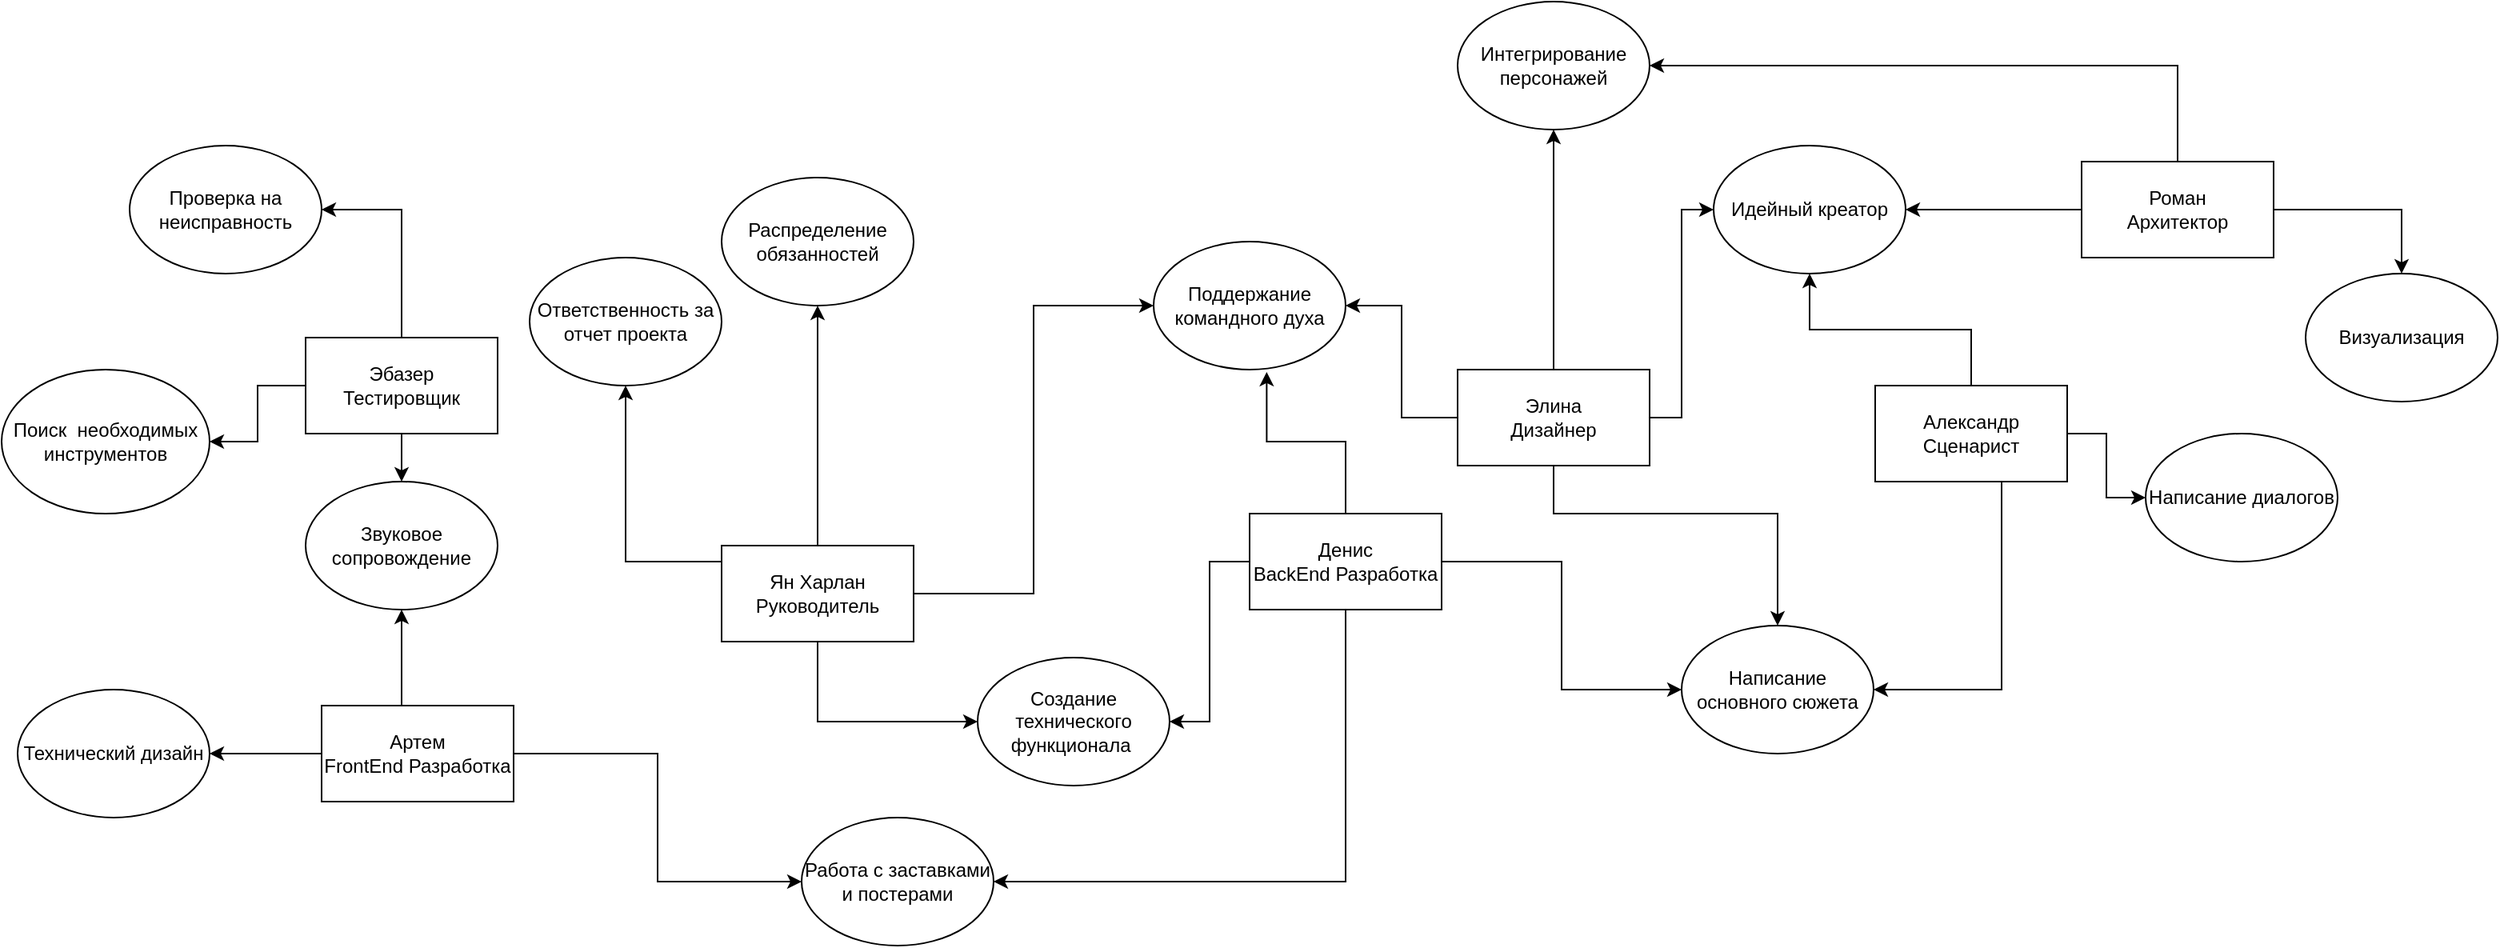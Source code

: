 <mxfile version="22.0.4" type="device">
  <diagram name="Страница — 1" id="JV8YKcm3u8q-qzBr_Cuy">
    <mxGraphModel dx="2389" dy="2042" grid="1" gridSize="10" guides="1" tooltips="1" connect="1" arrows="1" fold="1" page="1" pageScale="1" pageWidth="827" pageHeight="1169" math="0" shadow="0">
      <root>
        <mxCell id="0" />
        <mxCell id="1" parent="0" />
        <mxCell id="8Ma4UQDzt73iaHKF9du9-53" style="edgeStyle=orthogonalEdgeStyle;rounded=0;orthogonalLoop=1;jettySize=auto;html=1;entryX=0.5;entryY=1;entryDx=0;entryDy=0;" parent="1" source="8Ma4UQDzt73iaHKF9du9-1" target="8Ma4UQDzt73iaHKF9du9-6" edge="1">
          <mxGeometry relative="1" as="geometry" />
        </mxCell>
        <mxCell id="8Ma4UQDzt73iaHKF9du9-54" style="edgeStyle=orthogonalEdgeStyle;rounded=0;orthogonalLoop=1;jettySize=auto;html=1;entryX=0.5;entryY=1;entryDx=0;entryDy=0;" parent="1" source="8Ma4UQDzt73iaHKF9du9-1" target="8Ma4UQDzt73iaHKF9du9-32" edge="1">
          <mxGeometry relative="1" as="geometry">
            <Array as="points">
              <mxPoint x="340" y="40" />
            </Array>
          </mxGeometry>
        </mxCell>
        <mxCell id="vRmZhYgOUMVP_EocjGx0-15" style="edgeStyle=orthogonalEdgeStyle;rounded=0;orthogonalLoop=1;jettySize=auto;html=1;entryX=0;entryY=0.5;entryDx=0;entryDy=0;" parent="1" source="8Ma4UQDzt73iaHKF9du9-1" target="8Ma4UQDzt73iaHKF9du9-59" edge="1">
          <mxGeometry relative="1" as="geometry">
            <Array as="points">
              <mxPoint x="460" y="140" />
            </Array>
          </mxGeometry>
        </mxCell>
        <mxCell id="vRmZhYgOUMVP_EocjGx0-17" style="edgeStyle=orthogonalEdgeStyle;rounded=0;orthogonalLoop=1;jettySize=auto;html=1;entryX=0;entryY=0.5;entryDx=0;entryDy=0;" parent="1" source="8Ma4UQDzt73iaHKF9du9-1" target="8Ma4UQDzt73iaHKF9du9-27" edge="1">
          <mxGeometry relative="1" as="geometry" />
        </mxCell>
        <mxCell id="8Ma4UQDzt73iaHKF9du9-1" value="Ян Харлан&lt;br&gt;Руководитель" style="rounded=0;whiteSpace=wrap;html=1;" parent="1" vertex="1">
          <mxGeometry x="400" y="30" width="120" height="60" as="geometry" />
        </mxCell>
        <mxCell id="uGlZolg2-Hf3QeLErB-8-9" style="edgeStyle=orthogonalEdgeStyle;rounded=0;orthogonalLoop=1;jettySize=auto;html=1;entryX=0.5;entryY=0;entryDx=0;entryDy=0;" parent="1" source="8Ma4UQDzt73iaHKF9du9-3" target="uGlZolg2-Hf3QeLErB-8-8" edge="1">
          <mxGeometry relative="1" as="geometry" />
        </mxCell>
        <mxCell id="vRmZhYgOUMVP_EocjGx0-30" style="edgeStyle=orthogonalEdgeStyle;rounded=0;orthogonalLoop=1;jettySize=auto;html=1;entryX=1;entryY=0.5;entryDx=0;entryDy=0;" parent="1" source="8Ma4UQDzt73iaHKF9du9-3" target="uGlZolg2-Hf3QeLErB-8-10" edge="1">
          <mxGeometry relative="1" as="geometry">
            <Array as="points">
              <mxPoint x="1310" y="-270" />
            </Array>
          </mxGeometry>
        </mxCell>
        <mxCell id="vRmZhYgOUMVP_EocjGx0-36" style="edgeStyle=orthogonalEdgeStyle;rounded=0;orthogonalLoop=1;jettySize=auto;html=1;entryX=1;entryY=0.5;entryDx=0;entryDy=0;" parent="1" source="8Ma4UQDzt73iaHKF9du9-3" target="8Ma4UQDzt73iaHKF9du9-35" edge="1">
          <mxGeometry relative="1" as="geometry" />
        </mxCell>
        <mxCell id="8Ma4UQDzt73iaHKF9du9-3" value="Роман&lt;br&gt;Архитектор" style="rounded=0;whiteSpace=wrap;html=1;" parent="1" vertex="1">
          <mxGeometry x="1250" y="-210" width="120" height="60" as="geometry" />
        </mxCell>
        <mxCell id="8Ma4UQDzt73iaHKF9du9-48" style="edgeStyle=orthogonalEdgeStyle;rounded=0;orthogonalLoop=1;jettySize=auto;html=1;entryX=0.589;entryY=1.018;entryDx=0;entryDy=0;entryPerimeter=0;" parent="1" source="8Ma4UQDzt73iaHKF9du9-4" target="8Ma4UQDzt73iaHKF9du9-27" edge="1">
          <mxGeometry relative="1" as="geometry" />
        </mxCell>
        <mxCell id="vRmZhYgOUMVP_EocjGx0-12" style="edgeStyle=orthogonalEdgeStyle;rounded=0;orthogonalLoop=1;jettySize=auto;html=1;entryX=1;entryY=0.5;entryDx=0;entryDy=0;" parent="1" source="8Ma4UQDzt73iaHKF9du9-4" target="vRmZhYgOUMVP_EocjGx0-3" edge="1">
          <mxGeometry relative="1" as="geometry">
            <Array as="points">
              <mxPoint x="790" y="240" />
            </Array>
          </mxGeometry>
        </mxCell>
        <mxCell id="vRmZhYgOUMVP_EocjGx0-14" style="edgeStyle=orthogonalEdgeStyle;rounded=0;orthogonalLoop=1;jettySize=auto;html=1;entryX=1;entryY=0.5;entryDx=0;entryDy=0;" parent="1" source="8Ma4UQDzt73iaHKF9du9-4" target="8Ma4UQDzt73iaHKF9du9-59" edge="1">
          <mxGeometry relative="1" as="geometry" />
        </mxCell>
        <mxCell id="vRmZhYgOUMVP_EocjGx0-16" style="edgeStyle=orthogonalEdgeStyle;rounded=0;orthogonalLoop=1;jettySize=auto;html=1;entryX=0;entryY=0.5;entryDx=0;entryDy=0;" parent="1" source="8Ma4UQDzt73iaHKF9du9-4" target="8Ma4UQDzt73iaHKF9du9-15" edge="1">
          <mxGeometry relative="1" as="geometry" />
        </mxCell>
        <mxCell id="8Ma4UQDzt73iaHKF9du9-4" value="Денис&lt;br&gt;BackEnd Разработка&lt;br&gt;" style="rounded=0;whiteSpace=wrap;html=1;" parent="1" vertex="1">
          <mxGeometry x="730" y="10" width="120" height="60" as="geometry" />
        </mxCell>
        <mxCell id="8Ma4UQDzt73iaHKF9du9-6" value="Распределение обязанностей" style="ellipse;whiteSpace=wrap;html=1;" parent="1" vertex="1">
          <mxGeometry x="400" y="-200" width="120" height="80" as="geometry" />
        </mxCell>
        <mxCell id="uGlZolg2-Hf3QeLErB-8-7" style="edgeStyle=orthogonalEdgeStyle;rounded=0;orthogonalLoop=1;jettySize=auto;html=1;entryX=0.5;entryY=1;entryDx=0;entryDy=0;" parent="1" source="8Ma4UQDzt73iaHKF9du9-12" target="uGlZolg2-Hf3QeLErB-8-6" edge="1">
          <mxGeometry relative="1" as="geometry">
            <Array as="points">
              <mxPoint x="200" y="110" />
              <mxPoint x="200" y="110" />
            </Array>
          </mxGeometry>
        </mxCell>
        <mxCell id="vRmZhYgOUMVP_EocjGx0-6" style="edgeStyle=orthogonalEdgeStyle;rounded=0;orthogonalLoop=1;jettySize=auto;html=1;entryX=0;entryY=0.5;entryDx=0;entryDy=0;" parent="1" source="8Ma4UQDzt73iaHKF9du9-12" target="vRmZhYgOUMVP_EocjGx0-3" edge="1">
          <mxGeometry relative="1" as="geometry" />
        </mxCell>
        <mxCell id="vRmZhYgOUMVP_EocjGx0-8" style="edgeStyle=orthogonalEdgeStyle;rounded=0;orthogonalLoop=1;jettySize=auto;html=1;entryX=1;entryY=0.5;entryDx=0;entryDy=0;" parent="1" source="8Ma4UQDzt73iaHKF9du9-12" target="uGlZolg2-Hf3QeLErB-8-12" edge="1">
          <mxGeometry relative="1" as="geometry" />
        </mxCell>
        <mxCell id="8Ma4UQDzt73iaHKF9du9-12" value="Артем&lt;br&gt;FrontEnd Разработка" style="rounded=0;whiteSpace=wrap;html=1;" parent="1" vertex="1">
          <mxGeometry x="150" y="130" width="120" height="60" as="geometry" />
        </mxCell>
        <mxCell id="vRmZhYgOUMVP_EocjGx0-23" style="edgeStyle=orthogonalEdgeStyle;rounded=0;orthogonalLoop=1;jettySize=auto;html=1;entryX=1;entryY=0.5;entryDx=0;entryDy=0;" parent="1" source="8Ma4UQDzt73iaHKF9du9-13" target="8Ma4UQDzt73iaHKF9du9-27" edge="1">
          <mxGeometry relative="1" as="geometry" />
        </mxCell>
        <mxCell id="vRmZhYgOUMVP_EocjGx0-35" style="edgeStyle=orthogonalEdgeStyle;rounded=0;orthogonalLoop=1;jettySize=auto;html=1;entryX=0;entryY=0.5;entryDx=0;entryDy=0;" parent="1" source="8Ma4UQDzt73iaHKF9du9-13" target="8Ma4UQDzt73iaHKF9du9-35" edge="1">
          <mxGeometry relative="1" as="geometry" />
        </mxCell>
        <mxCell id="vRmZhYgOUMVP_EocjGx0-37" style="edgeStyle=orthogonalEdgeStyle;rounded=0;orthogonalLoop=1;jettySize=auto;html=1;entryX=0.5;entryY=1;entryDx=0;entryDy=0;" parent="1" source="8Ma4UQDzt73iaHKF9du9-13" target="uGlZolg2-Hf3QeLErB-8-10" edge="1">
          <mxGeometry relative="1" as="geometry" />
        </mxCell>
        <mxCell id="vRmZhYgOUMVP_EocjGx0-38" style="edgeStyle=orthogonalEdgeStyle;rounded=0;orthogonalLoop=1;jettySize=auto;html=1;entryX=0.5;entryY=0;entryDx=0;entryDy=0;" parent="1" source="8Ma4UQDzt73iaHKF9du9-13" target="8Ma4UQDzt73iaHKF9du9-15" edge="1">
          <mxGeometry relative="1" as="geometry">
            <Array as="points">
              <mxPoint x="920" y="10" />
              <mxPoint x="1060" y="10" />
            </Array>
          </mxGeometry>
        </mxCell>
        <mxCell id="8Ma4UQDzt73iaHKF9du9-13" value="Элина&lt;br&gt;Дизайнер" style="rounded=0;whiteSpace=wrap;html=1;" parent="1" vertex="1">
          <mxGeometry x="860" y="-80" width="120" height="60" as="geometry" />
        </mxCell>
        <mxCell id="vRmZhYgOUMVP_EocjGx0-18" style="edgeStyle=orthogonalEdgeStyle;rounded=0;orthogonalLoop=1;jettySize=auto;html=1;entryX=0.5;entryY=1;entryDx=0;entryDy=0;" parent="1" source="8Ma4UQDzt73iaHKF9du9-14" target="8Ma4UQDzt73iaHKF9du9-35" edge="1">
          <mxGeometry relative="1" as="geometry" />
        </mxCell>
        <mxCell id="vRmZhYgOUMVP_EocjGx0-24" style="edgeStyle=orthogonalEdgeStyle;rounded=0;orthogonalLoop=1;jettySize=auto;html=1;entryX=1;entryY=0.5;entryDx=0;entryDy=0;" parent="1" source="8Ma4UQDzt73iaHKF9du9-14" target="8Ma4UQDzt73iaHKF9du9-15" edge="1">
          <mxGeometry relative="1" as="geometry">
            <Array as="points">
              <mxPoint x="1200" y="120" />
            </Array>
          </mxGeometry>
        </mxCell>
        <mxCell id="vRmZhYgOUMVP_EocjGx0-31" style="edgeStyle=orthogonalEdgeStyle;rounded=0;orthogonalLoop=1;jettySize=auto;html=1;entryX=0;entryY=0.5;entryDx=0;entryDy=0;" parent="1" source="8Ma4UQDzt73iaHKF9du9-14" target="8Ma4UQDzt73iaHKF9du9-21" edge="1">
          <mxGeometry relative="1" as="geometry" />
        </mxCell>
        <mxCell id="8Ma4UQDzt73iaHKF9du9-14" value="Александр&lt;br&gt;Сценарист" style="rounded=0;whiteSpace=wrap;html=1;" parent="1" vertex="1">
          <mxGeometry x="1121" y="-70" width="120" height="60" as="geometry" />
        </mxCell>
        <mxCell id="8Ma4UQDzt73iaHKF9du9-15" value="Написание основного сюжета" style="ellipse;whiteSpace=wrap;html=1;" parent="1" vertex="1">
          <mxGeometry x="1000" y="80" width="120" height="80" as="geometry" />
        </mxCell>
        <mxCell id="8Ma4UQDzt73iaHKF9du9-55" style="edgeStyle=orthogonalEdgeStyle;rounded=0;orthogonalLoop=1;jettySize=auto;html=1;entryX=1;entryY=0.5;entryDx=0;entryDy=0;" parent="1" source="8Ma4UQDzt73iaHKF9du9-18" target="8Ma4UQDzt73iaHKF9du9-19" edge="1">
          <mxGeometry relative="1" as="geometry" />
        </mxCell>
        <mxCell id="vRmZhYgOUMVP_EocjGx0-9" style="edgeStyle=orthogonalEdgeStyle;rounded=0;orthogonalLoop=1;jettySize=auto;html=1;entryX=0.5;entryY=0;entryDx=0;entryDy=0;" parent="1" source="8Ma4UQDzt73iaHKF9du9-18" target="uGlZolg2-Hf3QeLErB-8-6" edge="1">
          <mxGeometry relative="1" as="geometry" />
        </mxCell>
        <mxCell id="vRmZhYgOUMVP_EocjGx0-11" style="edgeStyle=orthogonalEdgeStyle;rounded=0;orthogonalLoop=1;jettySize=auto;html=1;entryX=1;entryY=0.5;entryDx=0;entryDy=0;" parent="1" source="8Ma4UQDzt73iaHKF9du9-18" target="uGlZolg2-Hf3QeLErB-8-1" edge="1">
          <mxGeometry relative="1" as="geometry" />
        </mxCell>
        <mxCell id="8Ma4UQDzt73iaHKF9du9-18" value="Эбазер&lt;br&gt;Тестировщик" style="rounded=0;whiteSpace=wrap;html=1;" parent="1" vertex="1">
          <mxGeometry x="140" y="-100" width="120" height="60" as="geometry" />
        </mxCell>
        <mxCell id="8Ma4UQDzt73iaHKF9du9-19" value="Проверка на неисправность" style="ellipse;whiteSpace=wrap;html=1;" parent="1" vertex="1">
          <mxGeometry x="30" y="-220" width="120" height="80" as="geometry" />
        </mxCell>
        <mxCell id="8Ma4UQDzt73iaHKF9du9-21" value="Написание диалогов" style="ellipse;whiteSpace=wrap;html=1;" parent="1" vertex="1">
          <mxGeometry x="1290" y="-40" width="120" height="80" as="geometry" />
        </mxCell>
        <mxCell id="8Ma4UQDzt73iaHKF9du9-27" value="Поддержание командного духа" style="ellipse;whiteSpace=wrap;html=1;" parent="1" vertex="1">
          <mxGeometry x="670" y="-160" width="120" height="80" as="geometry" />
        </mxCell>
        <mxCell id="8Ma4UQDzt73iaHKF9du9-32" value="Ответственность за отчет проекта" style="ellipse;whiteSpace=wrap;html=1;" parent="1" vertex="1">
          <mxGeometry x="280" y="-150" width="120" height="80" as="geometry" />
        </mxCell>
        <mxCell id="8Ma4UQDzt73iaHKF9du9-35" value="Идейный креатор" style="ellipse;whiteSpace=wrap;html=1;" parent="1" vertex="1">
          <mxGeometry x="1020" y="-220" width="120" height="80" as="geometry" />
        </mxCell>
        <mxCell id="8Ma4UQDzt73iaHKF9du9-59" value="Создание технического функционала&amp;nbsp;" style="ellipse;whiteSpace=wrap;html=1;" parent="1" vertex="1">
          <mxGeometry x="560" y="100" width="120" height="80" as="geometry" />
        </mxCell>
        <mxCell id="uGlZolg2-Hf3QeLErB-8-1" value="Поиск&amp;nbsp; необходимых инструментов" style="ellipse;whiteSpace=wrap;html=1;" parent="1" vertex="1">
          <mxGeometry x="-50" y="-80" width="130" height="90" as="geometry" />
        </mxCell>
        <mxCell id="uGlZolg2-Hf3QeLErB-8-6" value="Звуковое сопровождение" style="ellipse;whiteSpace=wrap;html=1;" parent="1" vertex="1">
          <mxGeometry x="140" y="-10" width="120" height="80" as="geometry" />
        </mxCell>
        <mxCell id="uGlZolg2-Hf3QeLErB-8-8" value="Визуализация" style="ellipse;whiteSpace=wrap;html=1;" parent="1" vertex="1">
          <mxGeometry x="1390" y="-140" width="120" height="80" as="geometry" />
        </mxCell>
        <mxCell id="uGlZolg2-Hf3QeLErB-8-10" value="Интегрирование персонажей" style="ellipse;whiteSpace=wrap;html=1;" parent="1" vertex="1">
          <mxGeometry x="860" y="-310" width="120" height="80" as="geometry" />
        </mxCell>
        <mxCell id="uGlZolg2-Hf3QeLErB-8-12" value="Технический дизайн" style="ellipse;whiteSpace=wrap;html=1;" parent="1" vertex="1">
          <mxGeometry x="-40" y="120" width="120" height="80" as="geometry" />
        </mxCell>
        <mxCell id="vRmZhYgOUMVP_EocjGx0-3" value="Работа с заставками и постерами" style="ellipse;whiteSpace=wrap;html=1;" parent="1" vertex="1">
          <mxGeometry x="450" y="200" width="120" height="80" as="geometry" />
        </mxCell>
      </root>
    </mxGraphModel>
  </diagram>
</mxfile>
